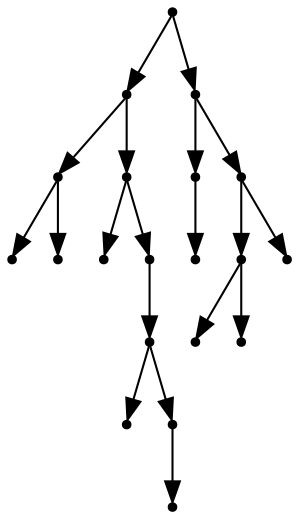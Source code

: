 digraph {
  19 [shape=point];
  10 [shape=point];
  2 [shape=point];
  0 [shape=point];
  1 [shape=point];
  9 [shape=point];
  3 [shape=point];
  8 [shape=point];
  7 [shape=point];
  4 [shape=point];
  6 [shape=point];
  5 [shape=point];
  18 [shape=point];
  12 [shape=point];
  11 [shape=point];
  17 [shape=point];
  15 [shape=point];
  13 [shape=point];
  14 [shape=point];
  16 [shape=point];
19 -> 10;
10 -> 2;
2 -> 0;
2 -> 1;
10 -> 9;
9 -> 3;
9 -> 8;
8 -> 7;
7 -> 4;
7 -> 6;
6 -> 5;
19 -> 18;
18 -> 12;
12 -> 11;
18 -> 17;
17 -> 15;
15 -> 13;
15 -> 14;
17 -> 16;
}
